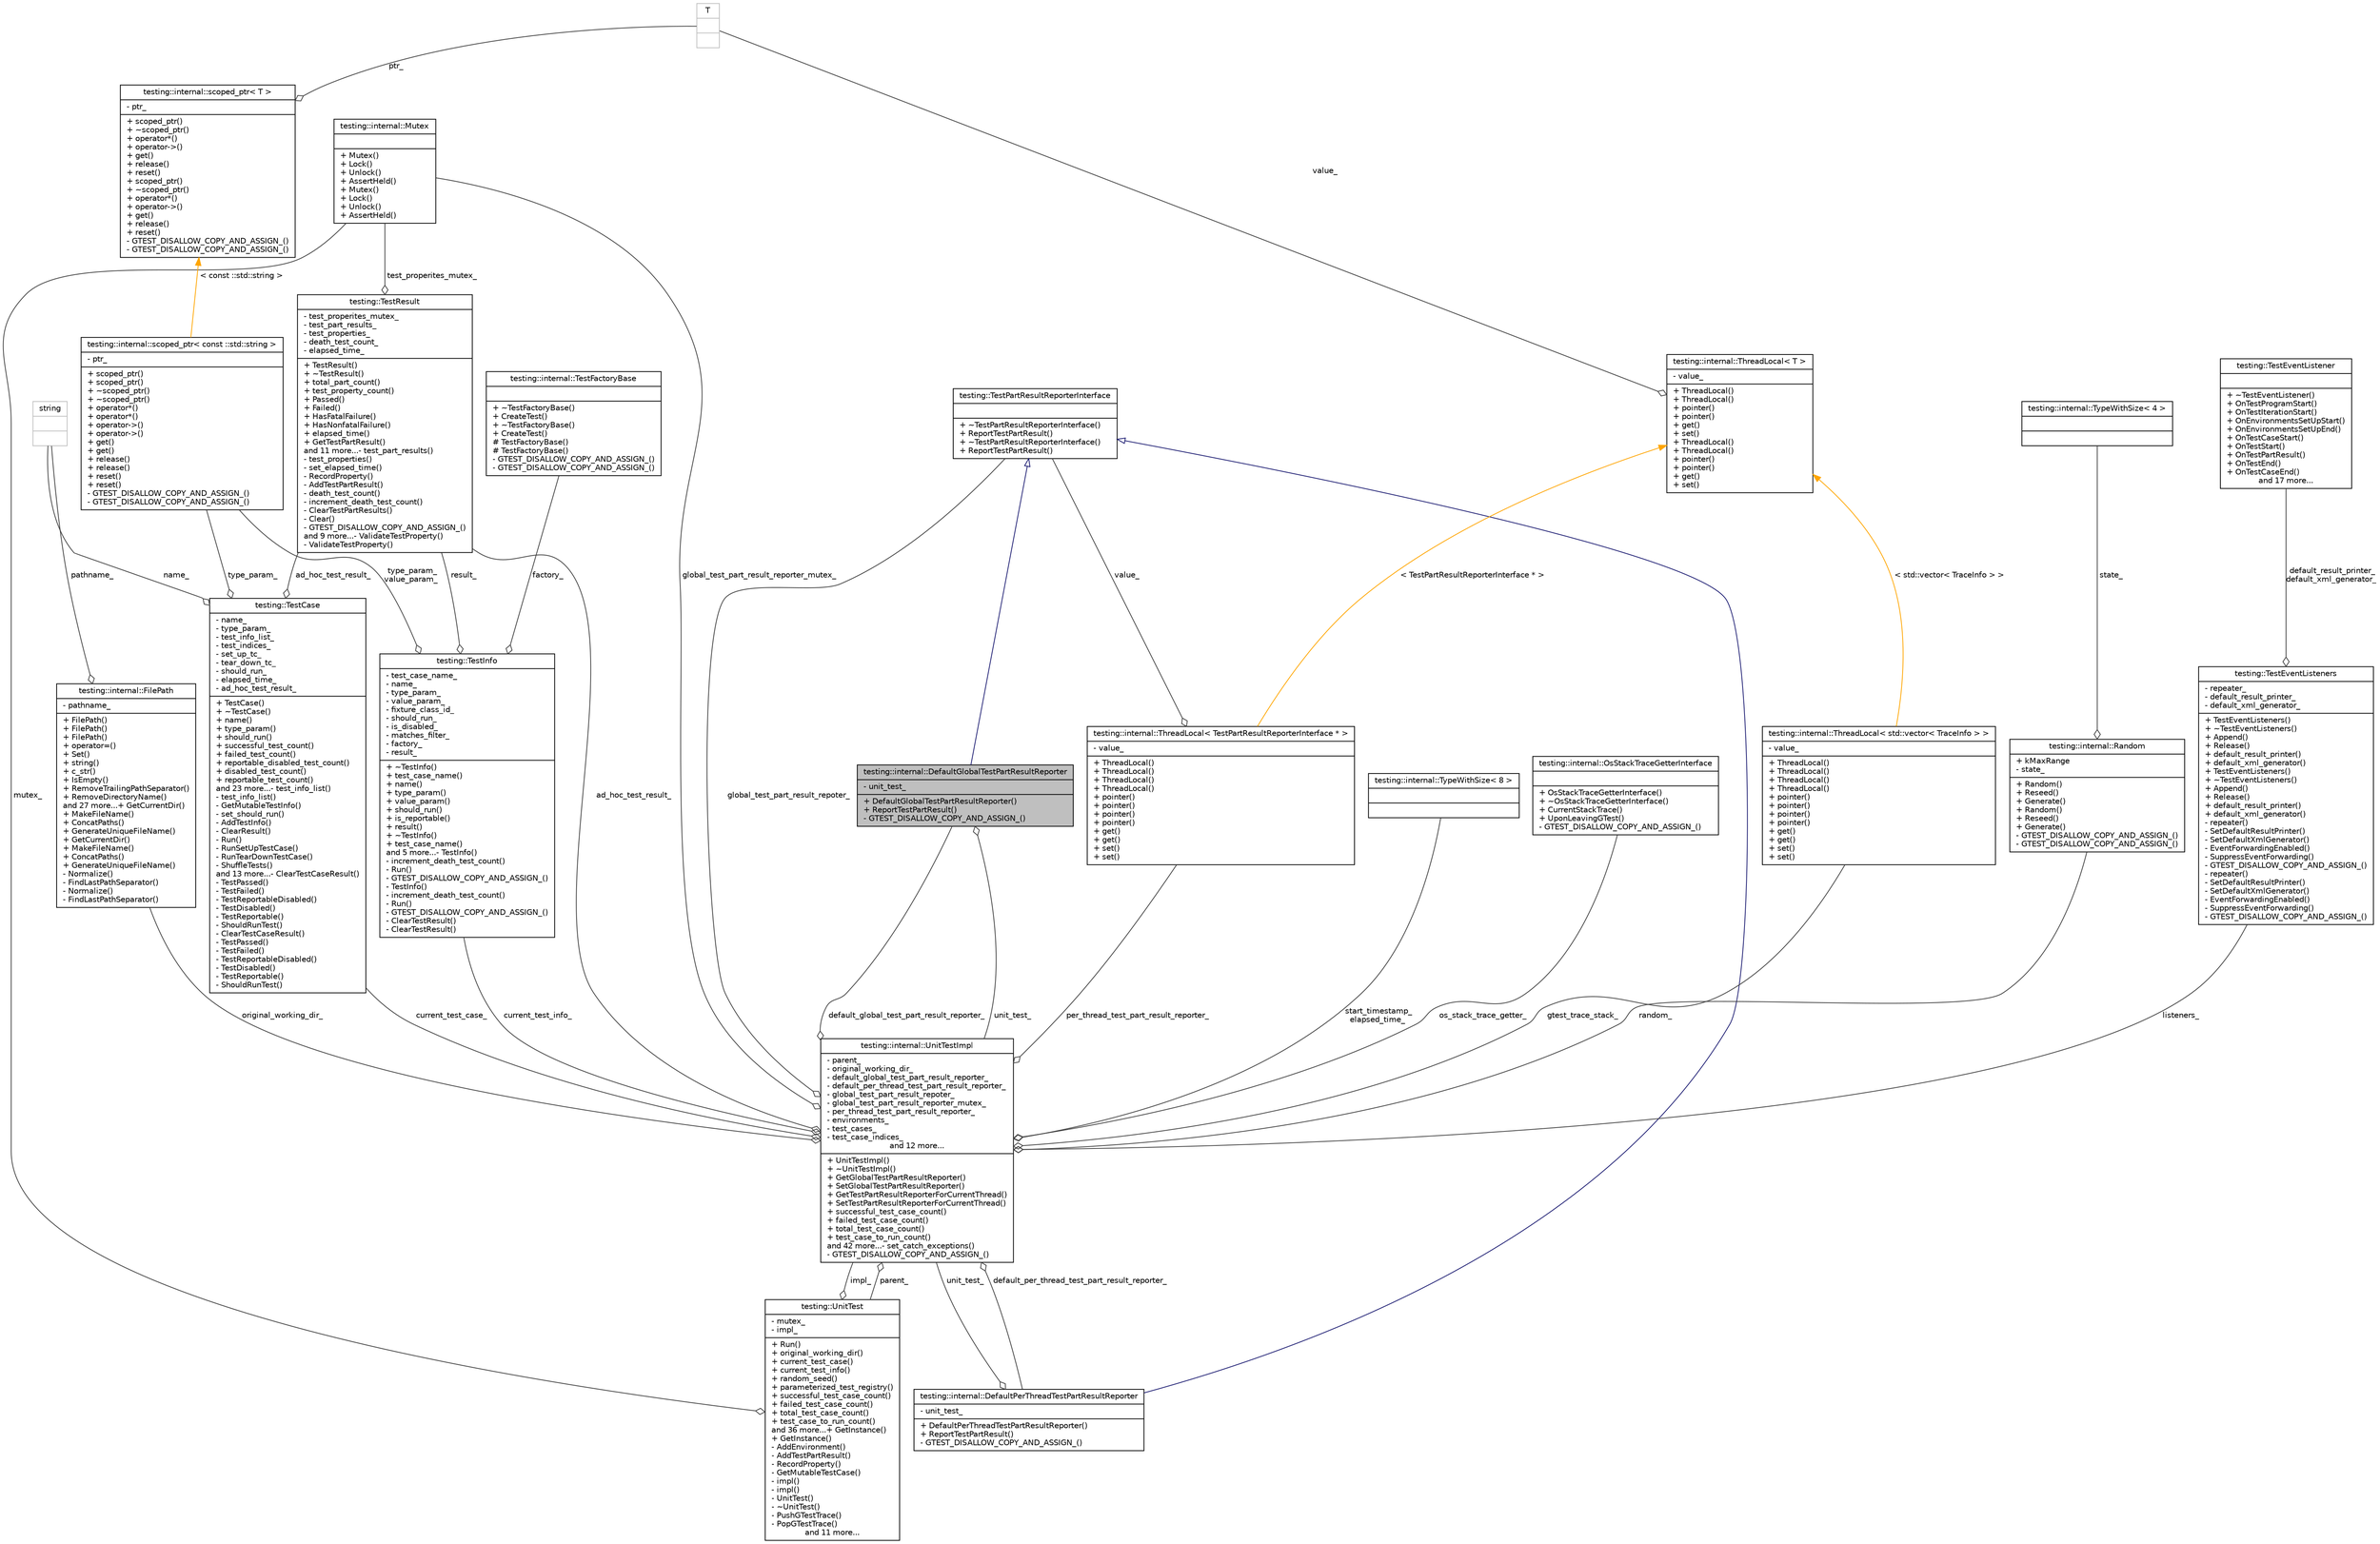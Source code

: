 digraph G
{
  edge [fontname="Helvetica",fontsize="10",labelfontname="Helvetica",labelfontsize="10"];
  node [fontname="Helvetica",fontsize="10",shape=record];
  Node1 [label="{testing::internal::DefaultGlobalTestPartResultReporter\n|- unit_test_\l|+ DefaultGlobalTestPartResultReporter()\l+ ReportTestPartResult()\l- GTEST_DISALLOW_COPY_AND_ASSIGN_()\l}",height=0.2,width=0.4,color="black", fillcolor="grey75", style="filled" fontcolor="black"];
  Node2 -> Node1 [dir="back",color="midnightblue",fontsize="10",style="solid",arrowtail="onormal",fontname="Helvetica"];
  Node2 [label="{testing::TestPartResultReporterInterface\n||+ ~TestPartResultReporterInterface()\l+ ReportTestPartResult()\l+ ~TestPartResultReporterInterface()\l+ ReportTestPartResult()\l}",height=0.2,width=0.4,color="black", fillcolor="white", style="filled",URL="$classtesting_1_1TestPartResultReporterInterface.html"];
  Node3 -> Node1 [color="grey25",fontsize="10",style="solid",label=" unit_test_" ,arrowhead="odiamond",fontname="Helvetica"];
  Node3 [label="{testing::internal::UnitTestImpl\n|- parent_\l- original_working_dir_\l- default_global_test_part_result_reporter_\l- default_per_thread_test_part_result_reporter_\l- global_test_part_result_repoter_\l- global_test_part_result_reporter_mutex_\l- per_thread_test_part_result_reporter_\l- environments_\l- test_cases_\l- test_case_indices_\land 12 more...|+ UnitTestImpl()\l+ ~UnitTestImpl()\l+ GetGlobalTestPartResultReporter()\l+ SetGlobalTestPartResultReporter()\l+ GetTestPartResultReporterForCurrentThread()\l+ SetTestPartResultReporterForCurrentThread()\l+ successful_test_case_count()\l+ failed_test_case_count()\l+ total_test_case_count()\l+ test_case_to_run_count()\land 42 more...- set_catch_exceptions()\l- GTEST_DISALLOW_COPY_AND_ASSIGN_()\l}",height=0.2,width=0.4,color="black", fillcolor="white", style="filled",URL="$classtesting_1_1internal_1_1UnitTestImpl.html"];
  Node4 -> Node3 [color="grey25",fontsize="10",style="solid",label=" random_" ,arrowhead="odiamond",fontname="Helvetica"];
  Node4 [label="{testing::internal::Random\n|+ kMaxRange\l- state_\l|+ Random()\l+ Reseed()\l+ Generate()\l+ Random()\l+ Reseed()\l+ Generate()\l- GTEST_DISALLOW_COPY_AND_ASSIGN_()\l- GTEST_DISALLOW_COPY_AND_ASSIGN_()\l}",height=0.2,width=0.4,color="black", fillcolor="white", style="filled",URL="$classtesting_1_1internal_1_1Random.html"];
  Node5 -> Node4 [color="grey25",fontsize="10",style="solid",label=" state_" ,arrowhead="odiamond",fontname="Helvetica"];
  Node5 [label="{testing::internal::TypeWithSize\< 4 \>\n||}",height=0.2,width=0.4,color="black", fillcolor="white", style="filled",URL="$classtesting_1_1internal_1_1TypeWithSize_3_014_01_4.html"];
  Node6 -> Node3 [color="grey25",fontsize="10",style="solid",label=" ad_hoc_test_result_" ,arrowhead="odiamond",fontname="Helvetica"];
  Node6 [label="{testing::TestResult\n|- test_properites_mutex_\l- test_part_results_\l- test_properties_\l- death_test_count_\l- elapsed_time_\l|+ TestResult()\l+ ~TestResult()\l+ total_part_count()\l+ test_property_count()\l+ Passed()\l+ Failed()\l+ HasFatalFailure()\l+ HasNonfatalFailure()\l+ elapsed_time()\l+ GetTestPartResult()\land 11 more...- test_part_results()\l- test_properties()\l- set_elapsed_time()\l- RecordProperty()\l- AddTestPartResult()\l- death_test_count()\l- increment_death_test_count()\l- ClearTestPartResults()\l- Clear()\l- GTEST_DISALLOW_COPY_AND_ASSIGN_()\land 9 more...- ValidateTestProperty()\l- ValidateTestProperty()\l}",height=0.2,width=0.4,color="black", fillcolor="white", style="filled",URL="$classtesting_1_1TestResult.html"];
  Node7 -> Node6 [color="grey25",fontsize="10",style="solid",label=" test_properites_mutex_" ,arrowhead="odiamond",fontname="Helvetica"];
  Node7 [label="{testing::internal::Mutex\n||+ Mutex()\l+ Lock()\l+ Unlock()\l+ AssertHeld()\l+ Mutex()\l+ Lock()\l+ Unlock()\l+ AssertHeld()\l}",height=0.2,width=0.4,color="black", fillcolor="white", style="filled",URL="$classtesting_1_1internal_1_1Mutex.html"];
  Node8 -> Node3 [color="grey25",fontsize="10",style="solid",label=" per_thread_test_part_result_reporter_" ,arrowhead="odiamond",fontname="Helvetica"];
  Node8 [label="{testing::internal::ThreadLocal\< TestPartResultReporterInterface * \>\n|- value_\l|+ ThreadLocal()\l+ ThreadLocal()\l+ ThreadLocal()\l+ ThreadLocal()\l+ pointer()\l+ pointer()\l+ pointer()\l+ pointer()\l+ get()\l+ get()\l+ set()\l+ set()\l}",height=0.2,width=0.4,color="black", fillcolor="white", style="filled",URL="$classtesting_1_1internal_1_1ThreadLocal.html"];
  Node2 -> Node8 [color="grey25",fontsize="10",style="solid",label=" value_" ,arrowhead="odiamond",fontname="Helvetica"];
  Node9 -> Node8 [dir="back",color="orange",fontsize="10",style="solid",label=" \< TestPartResultReporterInterface * \>" ,fontname="Helvetica"];
  Node9 [label="{testing::internal::ThreadLocal\< T \>\n|- value_\l|+ ThreadLocal()\l+ ThreadLocal()\l+ pointer()\l+ pointer()\l+ get()\l+ set()\l+ ThreadLocal()\l+ ThreadLocal()\l+ pointer()\l+ pointer()\l+ get()\l+ set()\l}",height=0.2,width=0.4,color="black", fillcolor="white", style="filled",URL="$classtesting_1_1internal_1_1ThreadLocal.html"];
  Node10 -> Node9 [color="grey25",fontsize="10",style="solid",label=" value_" ,arrowhead="odiamond",fontname="Helvetica"];
  Node10 [label="{T\n||}",height=0.2,width=0.4,color="grey75", fillcolor="white", style="filled"];
  Node11 -> Node3 [color="grey25",fontsize="10",style="solid",label=" parent_" ,arrowhead="odiamond",fontname="Helvetica"];
  Node11 [label="{testing::UnitTest\n|- mutex_\l- impl_\l|+ Run()\l+ original_working_dir()\l+ current_test_case()\l+ current_test_info()\l+ random_seed()\l+ parameterized_test_registry()\l+ successful_test_case_count()\l+ failed_test_case_count()\l+ total_test_case_count()\l+ test_case_to_run_count()\land 36 more...+ GetInstance()\l+ GetInstance()\l- AddEnvironment()\l- AddTestPartResult()\l- RecordProperty()\l- GetMutableTestCase()\l- impl()\l- impl()\l- UnitTest()\l- ~UnitTest()\l- PushGTestTrace()\l- PopGTestTrace()\land 11 more...}",height=0.2,width=0.4,color="black", fillcolor="white", style="filled",URL="$classtesting_1_1UnitTest.html"];
  Node3 -> Node11 [color="grey25",fontsize="10",style="solid",label=" impl_" ,arrowhead="odiamond",fontname="Helvetica"];
  Node7 -> Node11 [color="grey25",fontsize="10",style="solid",label=" mutex_" ,arrowhead="odiamond",fontname="Helvetica"];
  Node12 -> Node3 [color="grey25",fontsize="10",style="solid",label=" start_timestamp_\nelapsed_time_" ,arrowhead="odiamond",fontname="Helvetica"];
  Node12 [label="{testing::internal::TypeWithSize\< 8 \>\n||}",height=0.2,width=0.4,color="black", fillcolor="white", style="filled",URL="$classtesting_1_1internal_1_1TypeWithSize_3_018_01_4.html"];
  Node2 -> Node3 [color="grey25",fontsize="10",style="solid",label=" global_test_part_result_repoter_" ,arrowhead="odiamond",fontname="Helvetica"];
  Node13 -> Node3 [color="grey25",fontsize="10",style="solid",label=" os_stack_trace_getter_" ,arrowhead="odiamond",fontname="Helvetica"];
  Node13 [label="{testing::internal::OsStackTraceGetterInterface\n||+ OsStackTraceGetterInterface()\l+ ~OsStackTraceGetterInterface()\l+ CurrentStackTrace()\l+ UponLeavingGTest()\l- GTEST_DISALLOW_COPY_AND_ASSIGN_()\l}",height=0.2,width=0.4,color="black", fillcolor="white", style="filled",URL="$classtesting_1_1internal_1_1OsStackTraceGetterInterface.html"];
  Node14 -> Node3 [color="grey25",fontsize="10",style="solid",label=" listeners_" ,arrowhead="odiamond",fontname="Helvetica"];
  Node14 [label="{testing::TestEventListeners\n|- repeater_\l- default_result_printer_\l- default_xml_generator_\l|+ TestEventListeners()\l+ ~TestEventListeners()\l+ Append()\l+ Release()\l+ default_result_printer()\l+ default_xml_generator()\l+ TestEventListeners()\l+ ~TestEventListeners()\l+ Append()\l+ Release()\l+ default_result_printer()\l+ default_xml_generator()\l- repeater()\l- SetDefaultResultPrinter()\l- SetDefaultXmlGenerator()\l- EventForwardingEnabled()\l- SuppressEventForwarding()\l- GTEST_DISALLOW_COPY_AND_ASSIGN_()\l- repeater()\l- SetDefaultResultPrinter()\l- SetDefaultXmlGenerator()\l- EventForwardingEnabled()\l- SuppressEventForwarding()\l- GTEST_DISALLOW_COPY_AND_ASSIGN_()\l}",height=0.2,width=0.4,color="black", fillcolor="white", style="filled",URL="$classtesting_1_1TestEventListeners.html"];
  Node15 -> Node14 [color="grey25",fontsize="10",style="solid",label=" default_result_printer_\ndefault_xml_generator_" ,arrowhead="odiamond",fontname="Helvetica"];
  Node15 [label="{testing::TestEventListener\n||+ ~TestEventListener()\l+ OnTestProgramStart()\l+ OnTestIterationStart()\l+ OnEnvironmentsSetUpStart()\l+ OnEnvironmentsSetUpEnd()\l+ OnTestCaseStart()\l+ OnTestStart()\l+ OnTestPartResult()\l+ OnTestEnd()\l+ OnTestCaseEnd()\land 17 more...}",height=0.2,width=0.4,color="black", fillcolor="white", style="filled",URL="$classtesting_1_1TestEventListener.html"];
  Node16 -> Node3 [color="grey25",fontsize="10",style="solid",label=" original_working_dir_" ,arrowhead="odiamond",fontname="Helvetica"];
  Node16 [label="{testing::internal::FilePath\n|- pathname_\l|+ FilePath()\l+ FilePath()\l+ FilePath()\l+ operator=()\l+ Set()\l+ string()\l+ c_str()\l+ IsEmpty()\l+ RemoveTrailingPathSeparator()\l+ RemoveDirectoryName()\land 27 more...+ GetCurrentDir()\l+ MakeFileName()\l+ ConcatPaths()\l+ GenerateUniqueFileName()\l+ GetCurrentDir()\l+ MakeFileName()\l+ ConcatPaths()\l+ GenerateUniqueFileName()\l- Normalize()\l- FindLastPathSeparator()\l- Normalize()\l- FindLastPathSeparator()\l}",height=0.2,width=0.4,color="black", fillcolor="white", style="filled",URL="$classtesting_1_1internal_1_1FilePath.html"];
  Node17 -> Node16 [color="grey25",fontsize="10",style="solid",label=" pathname_" ,arrowhead="odiamond",fontname="Helvetica"];
  Node17 [label="{string\n||}",height=0.2,width=0.4,color="grey75", fillcolor="white", style="filled"];
  Node7 -> Node3 [color="grey25",fontsize="10",style="solid",label=" global_test_part_result_reporter_mutex_" ,arrowhead="odiamond",fontname="Helvetica"];
  Node1 -> Node3 [color="grey25",fontsize="10",style="solid",label=" default_global_test_part_result_reporter_" ,arrowhead="odiamond",fontname="Helvetica"];
  Node18 -> Node3 [color="grey25",fontsize="10",style="solid",label=" default_per_thread_test_part_result_reporter_" ,arrowhead="odiamond",fontname="Helvetica"];
  Node18 [label="{testing::internal::DefaultPerThreadTestPartResultReporter\n|- unit_test_\l|+ DefaultPerThreadTestPartResultReporter()\l+ ReportTestPartResult()\l- GTEST_DISALLOW_COPY_AND_ASSIGN_()\l}",height=0.2,width=0.4,color="black", fillcolor="white", style="filled",URL="$classtesting_1_1internal_1_1DefaultPerThreadTestPartResultReporter.html"];
  Node2 -> Node18 [dir="back",color="midnightblue",fontsize="10",style="solid",arrowtail="onormal",fontname="Helvetica"];
  Node3 -> Node18 [color="grey25",fontsize="10",style="solid",label=" unit_test_" ,arrowhead="odiamond",fontname="Helvetica"];
  Node19 -> Node3 [color="grey25",fontsize="10",style="solid",label=" current_test_case_" ,arrowhead="odiamond",fontname="Helvetica"];
  Node19 [label="{testing::TestCase\n|- name_\l- type_param_\l- test_info_list_\l- test_indices_\l- set_up_tc_\l- tear_down_tc_\l- should_run_\l- elapsed_time_\l- ad_hoc_test_result_\l|+ TestCase()\l+ ~TestCase()\l+ name()\l+ type_param()\l+ should_run()\l+ successful_test_count()\l+ failed_test_count()\l+ reportable_disabled_test_count()\l+ disabled_test_count()\l+ reportable_test_count()\land 23 more...- test_info_list()\l- test_info_list()\l- GetMutableTestInfo()\l- set_should_run()\l- AddTestInfo()\l- ClearResult()\l- Run()\l- RunSetUpTestCase()\l- RunTearDownTestCase()\l- ShuffleTests()\land 13 more...- ClearTestCaseResult()\l- TestPassed()\l- TestFailed()\l- TestReportableDisabled()\l- TestDisabled()\l- TestReportable()\l- ShouldRunTest()\l- ClearTestCaseResult()\l- TestPassed()\l- TestFailed()\l- TestReportableDisabled()\l- TestDisabled()\l- TestReportable()\l- ShouldRunTest()\l}",height=0.2,width=0.4,color="black", fillcolor="white", style="filled",URL="$classtesting_1_1TestCase.html"];
  Node6 -> Node19 [color="grey25",fontsize="10",style="solid",label=" ad_hoc_test_result_" ,arrowhead="odiamond",fontname="Helvetica"];
  Node17 -> Node19 [color="grey25",fontsize="10",style="solid",label=" name_" ,arrowhead="odiamond",fontname="Helvetica"];
  Node20 -> Node19 [color="grey25",fontsize="10",style="solid",label=" type_param_" ,arrowhead="odiamond",fontname="Helvetica"];
  Node20 [label="{testing::internal::scoped_ptr\< const ::std::string \>\n|- ptr_\l|+ scoped_ptr()\l+ scoped_ptr()\l+ ~scoped_ptr()\l+ ~scoped_ptr()\l+ operator*()\l+ operator*()\l+ operator-\>()\l+ operator-\>()\l+ get()\l+ get()\l+ release()\l+ release()\l+ reset()\l+ reset()\l- GTEST_DISALLOW_COPY_AND_ASSIGN_()\l- GTEST_DISALLOW_COPY_AND_ASSIGN_()\l}",height=0.2,width=0.4,color="black", fillcolor="white", style="filled",URL="$classtesting_1_1internal_1_1scoped__ptr.html"];
  Node21 -> Node20 [dir="back",color="orange",fontsize="10",style="solid",label=" \< const ::std::string \>" ,fontname="Helvetica"];
  Node21 [label="{testing::internal::scoped_ptr\< T \>\n|- ptr_\l|+ scoped_ptr()\l+ ~scoped_ptr()\l+ operator*()\l+ operator-\>()\l+ get()\l+ release()\l+ reset()\l+ scoped_ptr()\l+ ~scoped_ptr()\l+ operator*()\l+ operator-\>()\l+ get()\l+ release()\l+ reset()\l- GTEST_DISALLOW_COPY_AND_ASSIGN_()\l- GTEST_DISALLOW_COPY_AND_ASSIGN_()\l}",height=0.2,width=0.4,color="black", fillcolor="white", style="filled",URL="$classtesting_1_1internal_1_1scoped__ptr.html"];
  Node10 -> Node21 [color="grey25",fontsize="10",style="solid",label=" ptr_" ,arrowhead="odiamond",fontname="Helvetica"];
  Node22 -> Node3 [color="grey25",fontsize="10",style="solid",label=" gtest_trace_stack_" ,arrowhead="odiamond",fontname="Helvetica"];
  Node22 [label="{testing::internal::ThreadLocal\< std::vector\< TraceInfo \> \>\n|- value_\l|+ ThreadLocal()\l+ ThreadLocal()\l+ ThreadLocal()\l+ ThreadLocal()\l+ pointer()\l+ pointer()\l+ pointer()\l+ pointer()\l+ get()\l+ get()\l+ set()\l+ set()\l}",height=0.2,width=0.4,color="black", fillcolor="white", style="filled",URL="$classtesting_1_1internal_1_1ThreadLocal.html"];
  Node9 -> Node22 [dir="back",color="orange",fontsize="10",style="solid",label=" \< std::vector\< TraceInfo \> \>" ,fontname="Helvetica"];
  Node23 -> Node3 [color="grey25",fontsize="10",style="solid",label=" current_test_info_" ,arrowhead="odiamond",fontname="Helvetica"];
  Node23 [label="{testing::TestInfo\n|- test_case_name_\l- name_\l- type_param_\l- value_param_\l- fixture_class_id_\l- should_run_\l- is_disabled_\l- matches_filter_\l- factory_\l- result_\l|+ ~TestInfo()\l+ test_case_name()\l+ name()\l+ type_param()\l+ value_param()\l+ should_run()\l+ is_reportable()\l+ result()\l+ ~TestInfo()\l+ test_case_name()\land 5 more...- TestInfo()\l- increment_death_test_count()\l- Run()\l- GTEST_DISALLOW_COPY_AND_ASSIGN_()\l- TestInfo()\l- increment_death_test_count()\l- Run()\l- GTEST_DISALLOW_COPY_AND_ASSIGN_()\l- ClearTestResult()\l- ClearTestResult()\l}",height=0.2,width=0.4,color="black", fillcolor="white", style="filled",URL="$classtesting_1_1TestInfo.html"];
  Node6 -> Node23 [color="grey25",fontsize="10",style="solid",label=" result_" ,arrowhead="odiamond",fontname="Helvetica"];
  Node24 -> Node23 [color="grey25",fontsize="10",style="solid",label=" factory_" ,arrowhead="odiamond",fontname="Helvetica"];
  Node24 [label="{testing::internal::TestFactoryBase\n||+ ~TestFactoryBase()\l+ CreateTest()\l+ ~TestFactoryBase()\l+ CreateTest()\l# TestFactoryBase()\l# TestFactoryBase()\l- GTEST_DISALLOW_COPY_AND_ASSIGN_()\l- GTEST_DISALLOW_COPY_AND_ASSIGN_()\l}",height=0.2,width=0.4,color="black", fillcolor="white", style="filled",URL="$classtesting_1_1internal_1_1TestFactoryBase.html"];
  Node20 -> Node23 [color="grey25",fontsize="10",style="solid",label=" type_param_\nvalue_param_" ,arrowhead="odiamond",fontname="Helvetica"];
}

